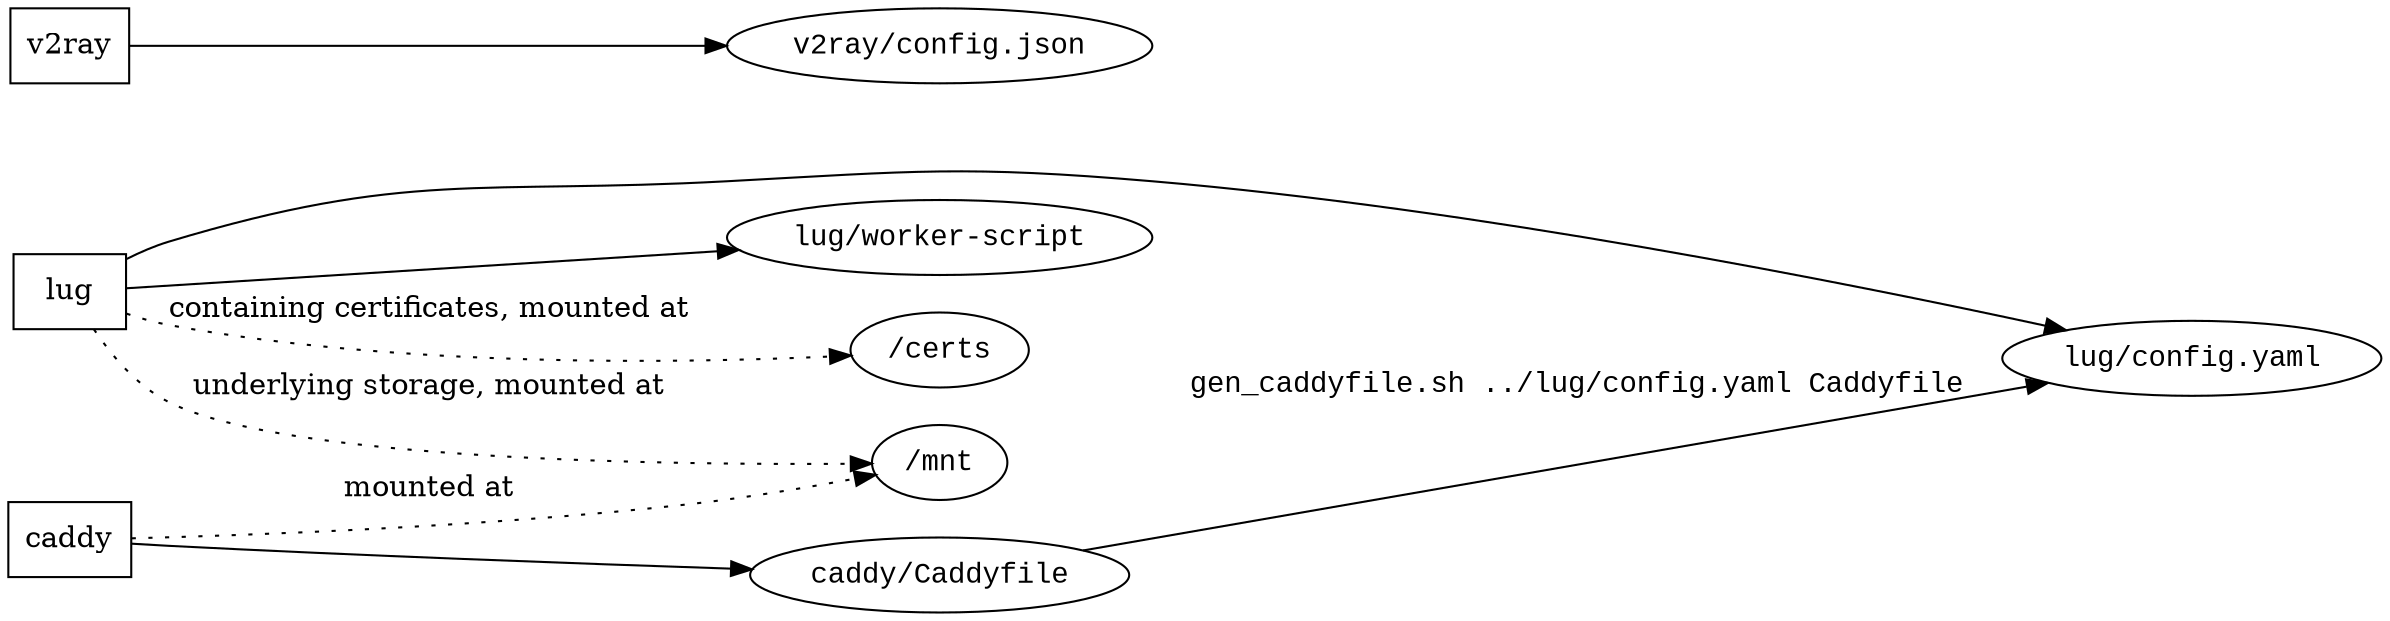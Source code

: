 digraph {
    rankdir=LR
    node [shape=box];
    lug, caddy, v2ray;
    node [shape=oval, fontname="Courier New"];
    lug -> "lug/config.yaml";
    lug -> "lug/worker-script";
    lug -> "/certs" [style="dotted" label="containing certificates, mounted at"];
    lug -> "/mnt" [style="dotted", label="underlying storage, mounted at"];
    caddy -> "caddy/Caddyfile";
    caddy -> "/mnt" [style="dotted", label="mounted at"];
    "caddy/Caddyfile" -> "lug/config.yaml" [label="gen_caddyfile.sh ../lug/config.yaml Caddyfile", fontname="Courier New"];
    v2ray -> "v2ray/config.json";
}
